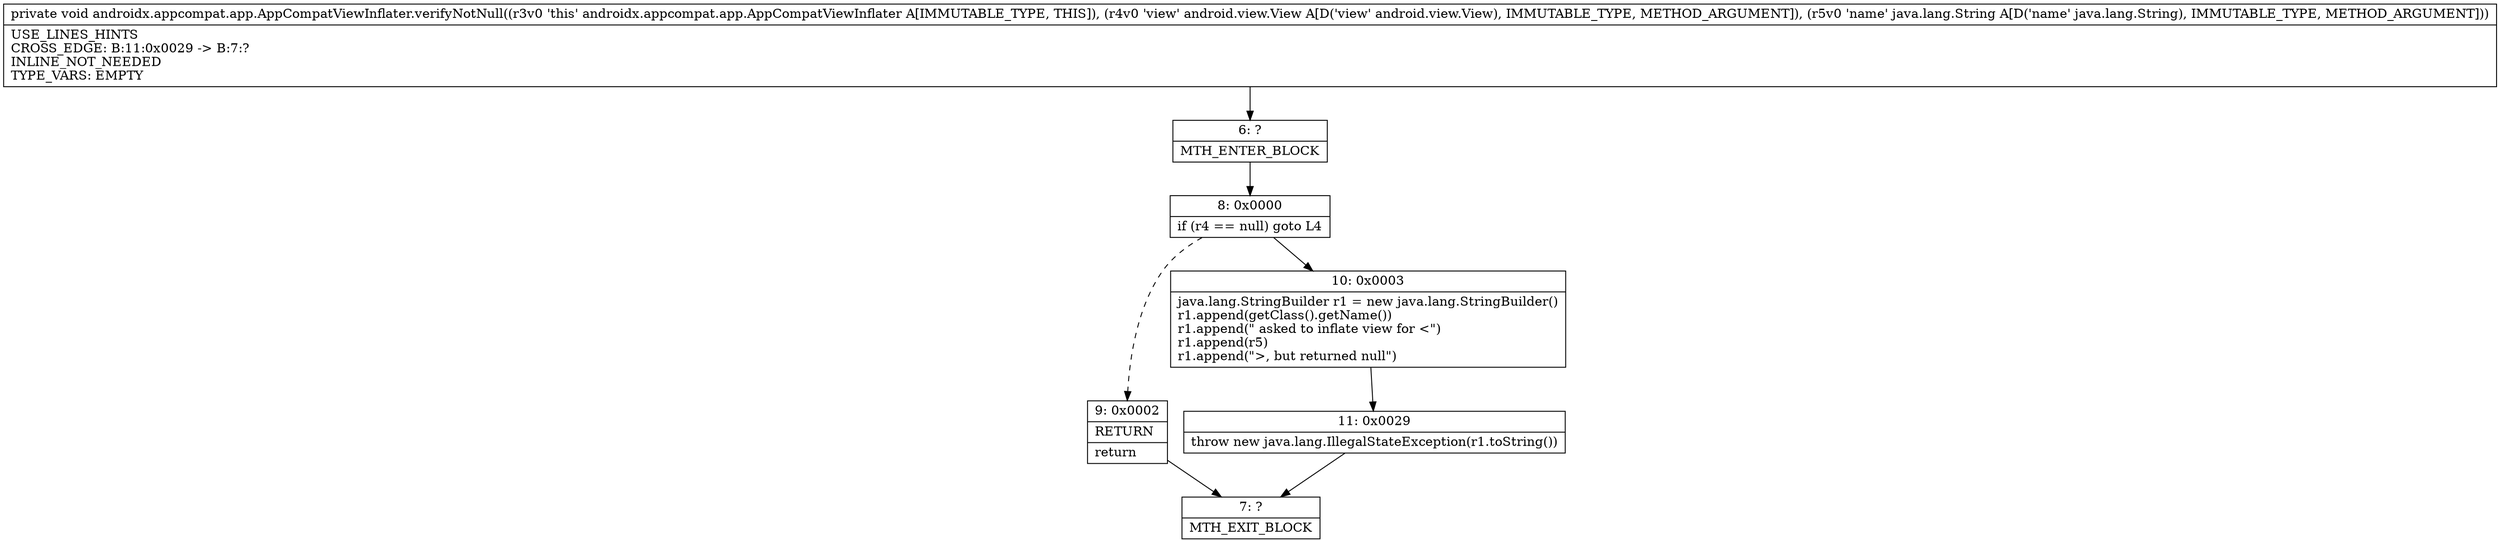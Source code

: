 digraph "CFG forandroidx.appcompat.app.AppCompatViewInflater.verifyNotNull(Landroid\/view\/View;Ljava\/lang\/String;)V" {
Node_6 [shape=record,label="{6\:\ ?|MTH_ENTER_BLOCK\l}"];
Node_8 [shape=record,label="{8\:\ 0x0000|if (r4 == null) goto L4\l}"];
Node_9 [shape=record,label="{9\:\ 0x0002|RETURN\l|return\l}"];
Node_7 [shape=record,label="{7\:\ ?|MTH_EXIT_BLOCK\l}"];
Node_10 [shape=record,label="{10\:\ 0x0003|java.lang.StringBuilder r1 = new java.lang.StringBuilder()\lr1.append(getClass().getName())\lr1.append(\" asked to inflate view for \<\")\lr1.append(r5)\lr1.append(\"\>, but returned null\")\l}"];
Node_11 [shape=record,label="{11\:\ 0x0029|throw new java.lang.IllegalStateException(r1.toString())\l}"];
MethodNode[shape=record,label="{private void androidx.appcompat.app.AppCompatViewInflater.verifyNotNull((r3v0 'this' androidx.appcompat.app.AppCompatViewInflater A[IMMUTABLE_TYPE, THIS]), (r4v0 'view' android.view.View A[D('view' android.view.View), IMMUTABLE_TYPE, METHOD_ARGUMENT]), (r5v0 'name' java.lang.String A[D('name' java.lang.String), IMMUTABLE_TYPE, METHOD_ARGUMENT]))  | USE_LINES_HINTS\lCROSS_EDGE: B:11:0x0029 \-\> B:7:?\lINLINE_NOT_NEEDED\lTYPE_VARS: EMPTY\l}"];
MethodNode -> Node_6;Node_6 -> Node_8;
Node_8 -> Node_9[style=dashed];
Node_8 -> Node_10;
Node_9 -> Node_7;
Node_10 -> Node_11;
Node_11 -> Node_7;
}

